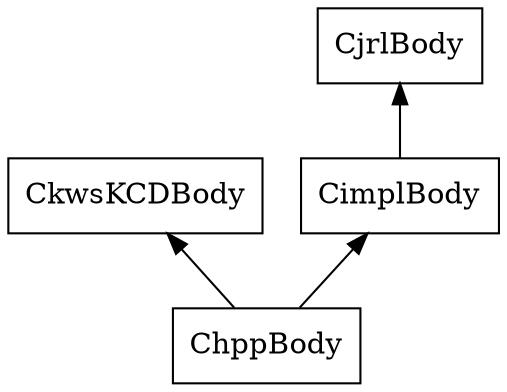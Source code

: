 digraph CD  {
	size = "8,15"
	rankdir = BT
	compound=true
	CjrlBody [shape = box] 
	"ChppBody" [shape = box]
	CkwsKCDBody [shape = box]
	CimplBody [shape = box]
	CimplBody -> CjrlBody
	"ChppBody" -> CimplBody
	"ChppBody" -> CkwsKCDBody
}

